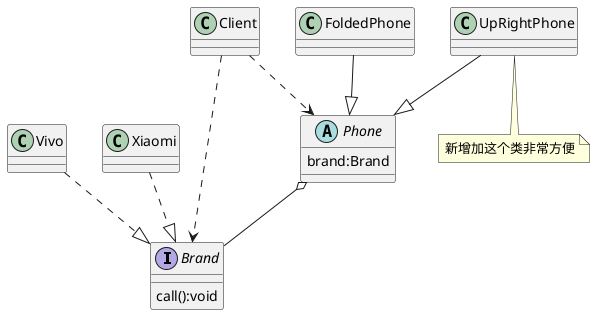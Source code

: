 @startuml

interface Brand{
call():void
}

class Vivo

class Xiaomi

abstract class Phone{
brand:Brand
}

class Client

note "新增加这个类非常方便" as N1
UpRightPhone..N1

Phone o--Brand
Vivo ..|>Brand
Xiaomi ..|>Brand
FoldedPhone --|> Phone
UpRightPhone --|> Phone
Client..>Phone
Client..>Brand

@enduml